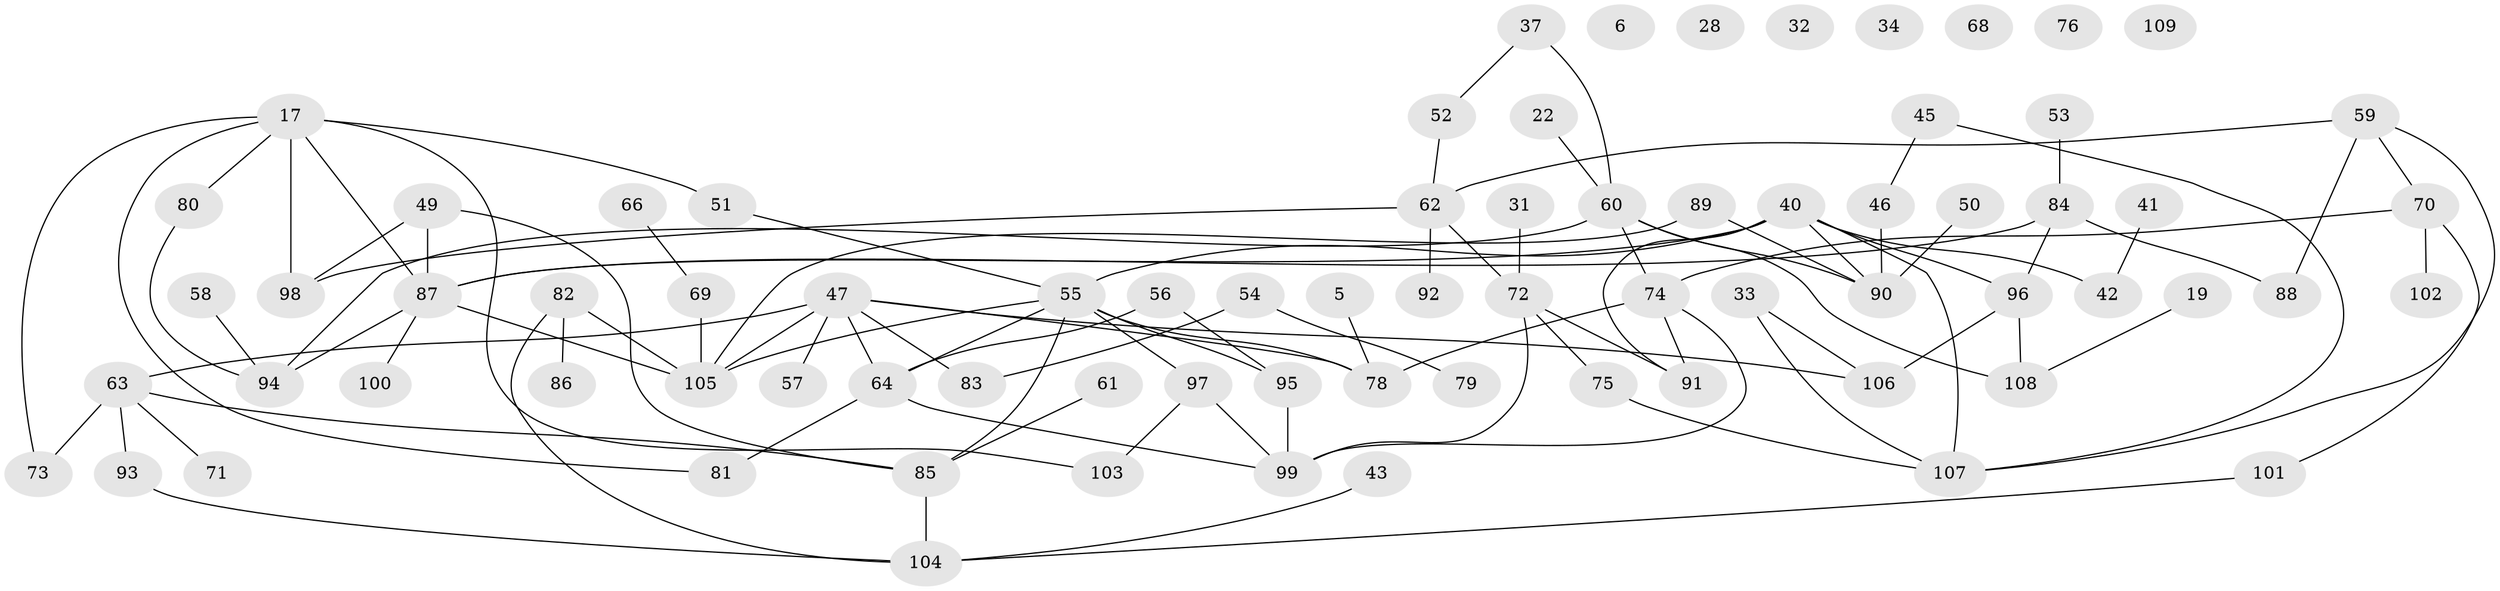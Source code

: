 // original degree distribution, {3: 0.21100917431192662, 2: 0.2018348623853211, 1: 0.23853211009174313, 0: 0.06422018348623854, 6: 0.03669724770642202, 4: 0.11009174311926606, 7: 0.01834862385321101, 5: 0.11926605504587157}
// Generated by graph-tools (version 1.1) at 2025/43/03/04/25 21:43:25]
// undirected, 76 vertices, 102 edges
graph export_dot {
graph [start="1"]
  node [color=gray90,style=filled];
  5;
  6;
  17 [super="+8"];
  19;
  22;
  28;
  31;
  32;
  33;
  34;
  37 [super="+13"];
  40 [super="+30"];
  41;
  42;
  43;
  45 [super="+24"];
  46;
  47 [super="+20"];
  49;
  50;
  51;
  52;
  53;
  54;
  55 [super="+38"];
  56;
  57;
  58;
  59;
  60;
  61;
  62 [super="+9+11"];
  63;
  64;
  66;
  68;
  69;
  70;
  71;
  72 [super="+44"];
  73 [super="+36"];
  74 [super="+67"];
  75;
  76;
  78 [super="+4"];
  79;
  80;
  81 [super="+18"];
  82;
  83;
  84 [super="+23"];
  85;
  86;
  87 [super="+77"];
  88;
  89 [super="+10"];
  90 [super="+1"];
  91 [super="+21"];
  92;
  93 [super="+26"];
  94;
  95;
  96;
  97 [super="+65"];
  98;
  99 [super="+39"];
  100;
  101;
  102;
  103;
  104;
  105 [super="+29+35"];
  106 [super="+48"];
  107;
  108;
  109;
  5 -- 78;
  17 -- 51 [weight=2];
  17 -- 87;
  17 -- 98 [weight=2];
  17 -- 80;
  17 -- 103;
  17 -- 81;
  17 -- 73;
  19 -- 108;
  22 -- 60;
  31 -- 72;
  33 -- 107;
  33 -- 106;
  37 -- 52;
  37 -- 60;
  40 -- 55 [weight=2];
  40 -- 96;
  40 -- 42;
  40 -- 107;
  40 -- 87 [weight=2];
  40 -- 90;
  40 -- 91;
  41 -- 42;
  43 -- 104;
  45 -- 46;
  45 -- 107;
  46 -- 90;
  47 -- 57;
  47 -- 63;
  47 -- 105 [weight=3];
  47 -- 106;
  47 -- 64;
  47 -- 83;
  47 -- 78;
  49 -- 85;
  49 -- 98;
  49 -- 87;
  50 -- 90;
  51 -- 55;
  52 -- 62;
  53 -- 84;
  54 -- 79;
  54 -- 83;
  55 -- 78;
  55 -- 85;
  55 -- 97 [weight=2];
  55 -- 64;
  55 -- 105 [weight=2];
  55 -- 95;
  56 -- 64;
  56 -- 95;
  58 -- 94;
  59 -- 62;
  59 -- 70;
  59 -- 88;
  59 -- 107;
  60 -- 74 [weight=2];
  60 -- 94;
  60 -- 108;
  60 -- 90;
  61 -- 85;
  62 -- 92;
  62 -- 98;
  62 -- 72;
  63 -- 71;
  63 -- 85;
  63 -- 93;
  63 -- 73;
  64 -- 99;
  64 -- 81;
  66 -- 69;
  69 -- 105;
  70 -- 101;
  70 -- 102;
  70 -- 74;
  72 -- 99;
  72 -- 91;
  72 -- 75;
  74 -- 78;
  74 -- 99 [weight=2];
  74 -- 91;
  75 -- 107;
  80 -- 94;
  82 -- 86;
  82 -- 104;
  82 -- 105;
  84 -- 87;
  84 -- 88;
  84 -- 96;
  85 -- 104;
  87 -- 100;
  87 -- 94;
  87 -- 105;
  89 -- 90;
  89 -- 105;
  93 -- 104;
  95 -- 99;
  96 -- 106;
  96 -- 108;
  97 -- 99;
  97 -- 103;
  101 -- 104;
}
